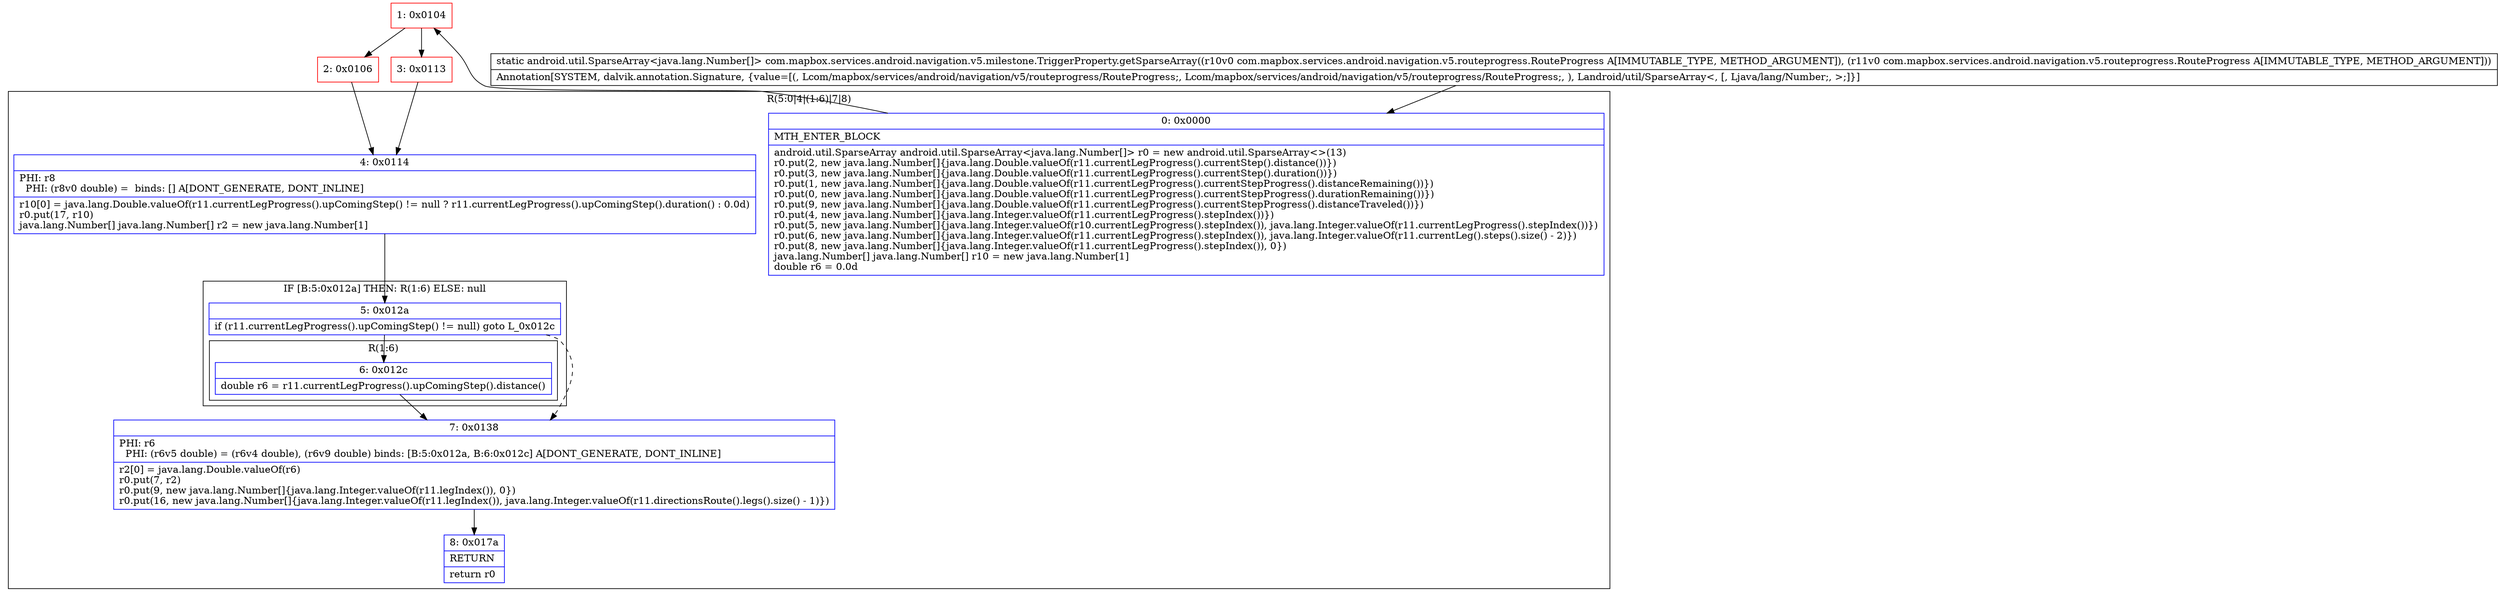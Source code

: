digraph "CFG forcom.mapbox.services.android.navigation.v5.milestone.TriggerProperty.getSparseArray(Lcom\/mapbox\/services\/android\/navigation\/v5\/routeprogress\/RouteProgress;Lcom\/mapbox\/services\/android\/navigation\/v5\/routeprogress\/RouteProgress;)Landroid\/util\/SparseArray;" {
subgraph cluster_Region_1811391561 {
label = "R(5:0|4|(1:6)|7|8)";
node [shape=record,color=blue];
Node_0 [shape=record,label="{0\:\ 0x0000|MTH_ENTER_BLOCK\l|android.util.SparseArray android.util.SparseArray\<java.lang.Number[]\> r0 = new android.util.SparseArray\<\>(13)\lr0.put(2, new java.lang.Number[]\{java.lang.Double.valueOf(r11.currentLegProgress().currentStep().distance())\})\lr0.put(3, new java.lang.Number[]\{java.lang.Double.valueOf(r11.currentLegProgress().currentStep().duration())\})\lr0.put(1, new java.lang.Number[]\{java.lang.Double.valueOf(r11.currentLegProgress().currentStepProgress().distanceRemaining())\})\lr0.put(0, new java.lang.Number[]\{java.lang.Double.valueOf(r11.currentLegProgress().currentStepProgress().durationRemaining())\})\lr0.put(9, new java.lang.Number[]\{java.lang.Double.valueOf(r11.currentLegProgress().currentStepProgress().distanceTraveled())\})\lr0.put(4, new java.lang.Number[]\{java.lang.Integer.valueOf(r11.currentLegProgress().stepIndex())\})\lr0.put(5, new java.lang.Number[]\{java.lang.Integer.valueOf(r10.currentLegProgress().stepIndex()), java.lang.Integer.valueOf(r11.currentLegProgress().stepIndex())\})\lr0.put(6, new java.lang.Number[]\{java.lang.Integer.valueOf(r11.currentLegProgress().stepIndex()), java.lang.Integer.valueOf(r11.currentLeg().steps().size() \- 2)\})\lr0.put(8, new java.lang.Number[]\{java.lang.Integer.valueOf(r11.currentLegProgress().stepIndex()), 0\})\ljava.lang.Number[] java.lang.Number[] r10 = new java.lang.Number[1]\ldouble r6 = 0.0d\l}"];
Node_4 [shape=record,label="{4\:\ 0x0114|PHI: r8 \l  PHI: (r8v0 double) =  binds: [] A[DONT_GENERATE, DONT_INLINE]\l|r10[0] = java.lang.Double.valueOf(r11.currentLegProgress().upComingStep() != null ? r11.currentLegProgress().upComingStep().duration() : 0.0d)\lr0.put(17, r10)\ljava.lang.Number[] java.lang.Number[] r2 = new java.lang.Number[1]\l}"];
subgraph cluster_IfRegion_1776843478 {
label = "IF [B:5:0x012a] THEN: R(1:6) ELSE: null";
node [shape=record,color=blue];
Node_5 [shape=record,label="{5\:\ 0x012a|if (r11.currentLegProgress().upComingStep() != null) goto L_0x012c\l}"];
subgraph cluster_Region_187690218 {
label = "R(1:6)";
node [shape=record,color=blue];
Node_6 [shape=record,label="{6\:\ 0x012c|double r6 = r11.currentLegProgress().upComingStep().distance()\l}"];
}
}
Node_7 [shape=record,label="{7\:\ 0x0138|PHI: r6 \l  PHI: (r6v5 double) = (r6v4 double), (r6v9 double) binds: [B:5:0x012a, B:6:0x012c] A[DONT_GENERATE, DONT_INLINE]\l|r2[0] = java.lang.Double.valueOf(r6)\lr0.put(7, r2)\lr0.put(9, new java.lang.Number[]\{java.lang.Integer.valueOf(r11.legIndex()), 0\})\lr0.put(16, new java.lang.Number[]\{java.lang.Integer.valueOf(r11.legIndex()), java.lang.Integer.valueOf(r11.directionsRoute().legs().size() \- 1)\})\l}"];
Node_8 [shape=record,label="{8\:\ 0x017a|RETURN\l|return r0\l}"];
}
Node_1 [shape=record,color=red,label="{1\:\ 0x0104}"];
Node_2 [shape=record,color=red,label="{2\:\ 0x0106}"];
Node_3 [shape=record,color=red,label="{3\:\ 0x0113}"];
MethodNode[shape=record,label="{static android.util.SparseArray\<java.lang.Number[]\> com.mapbox.services.android.navigation.v5.milestone.TriggerProperty.getSparseArray((r10v0 com.mapbox.services.android.navigation.v5.routeprogress.RouteProgress A[IMMUTABLE_TYPE, METHOD_ARGUMENT]), (r11v0 com.mapbox.services.android.navigation.v5.routeprogress.RouteProgress A[IMMUTABLE_TYPE, METHOD_ARGUMENT]))  | Annotation[SYSTEM, dalvik.annotation.Signature, \{value=[(, Lcom\/mapbox\/services\/android\/navigation\/v5\/routeprogress\/RouteProgress;, Lcom\/mapbox\/services\/android\/navigation\/v5\/routeprogress\/RouteProgress;, ), Landroid\/util\/SparseArray\<, [, Ljava\/lang\/Number;, \>;]\}]\l}"];
MethodNode -> Node_0;
Node_0 -> Node_1;
Node_4 -> Node_5;
Node_5 -> Node_6;
Node_5 -> Node_7[style=dashed];
Node_6 -> Node_7;
Node_7 -> Node_8;
Node_1 -> Node_2;
Node_1 -> Node_3;
Node_2 -> Node_4;
Node_3 -> Node_4;
}

